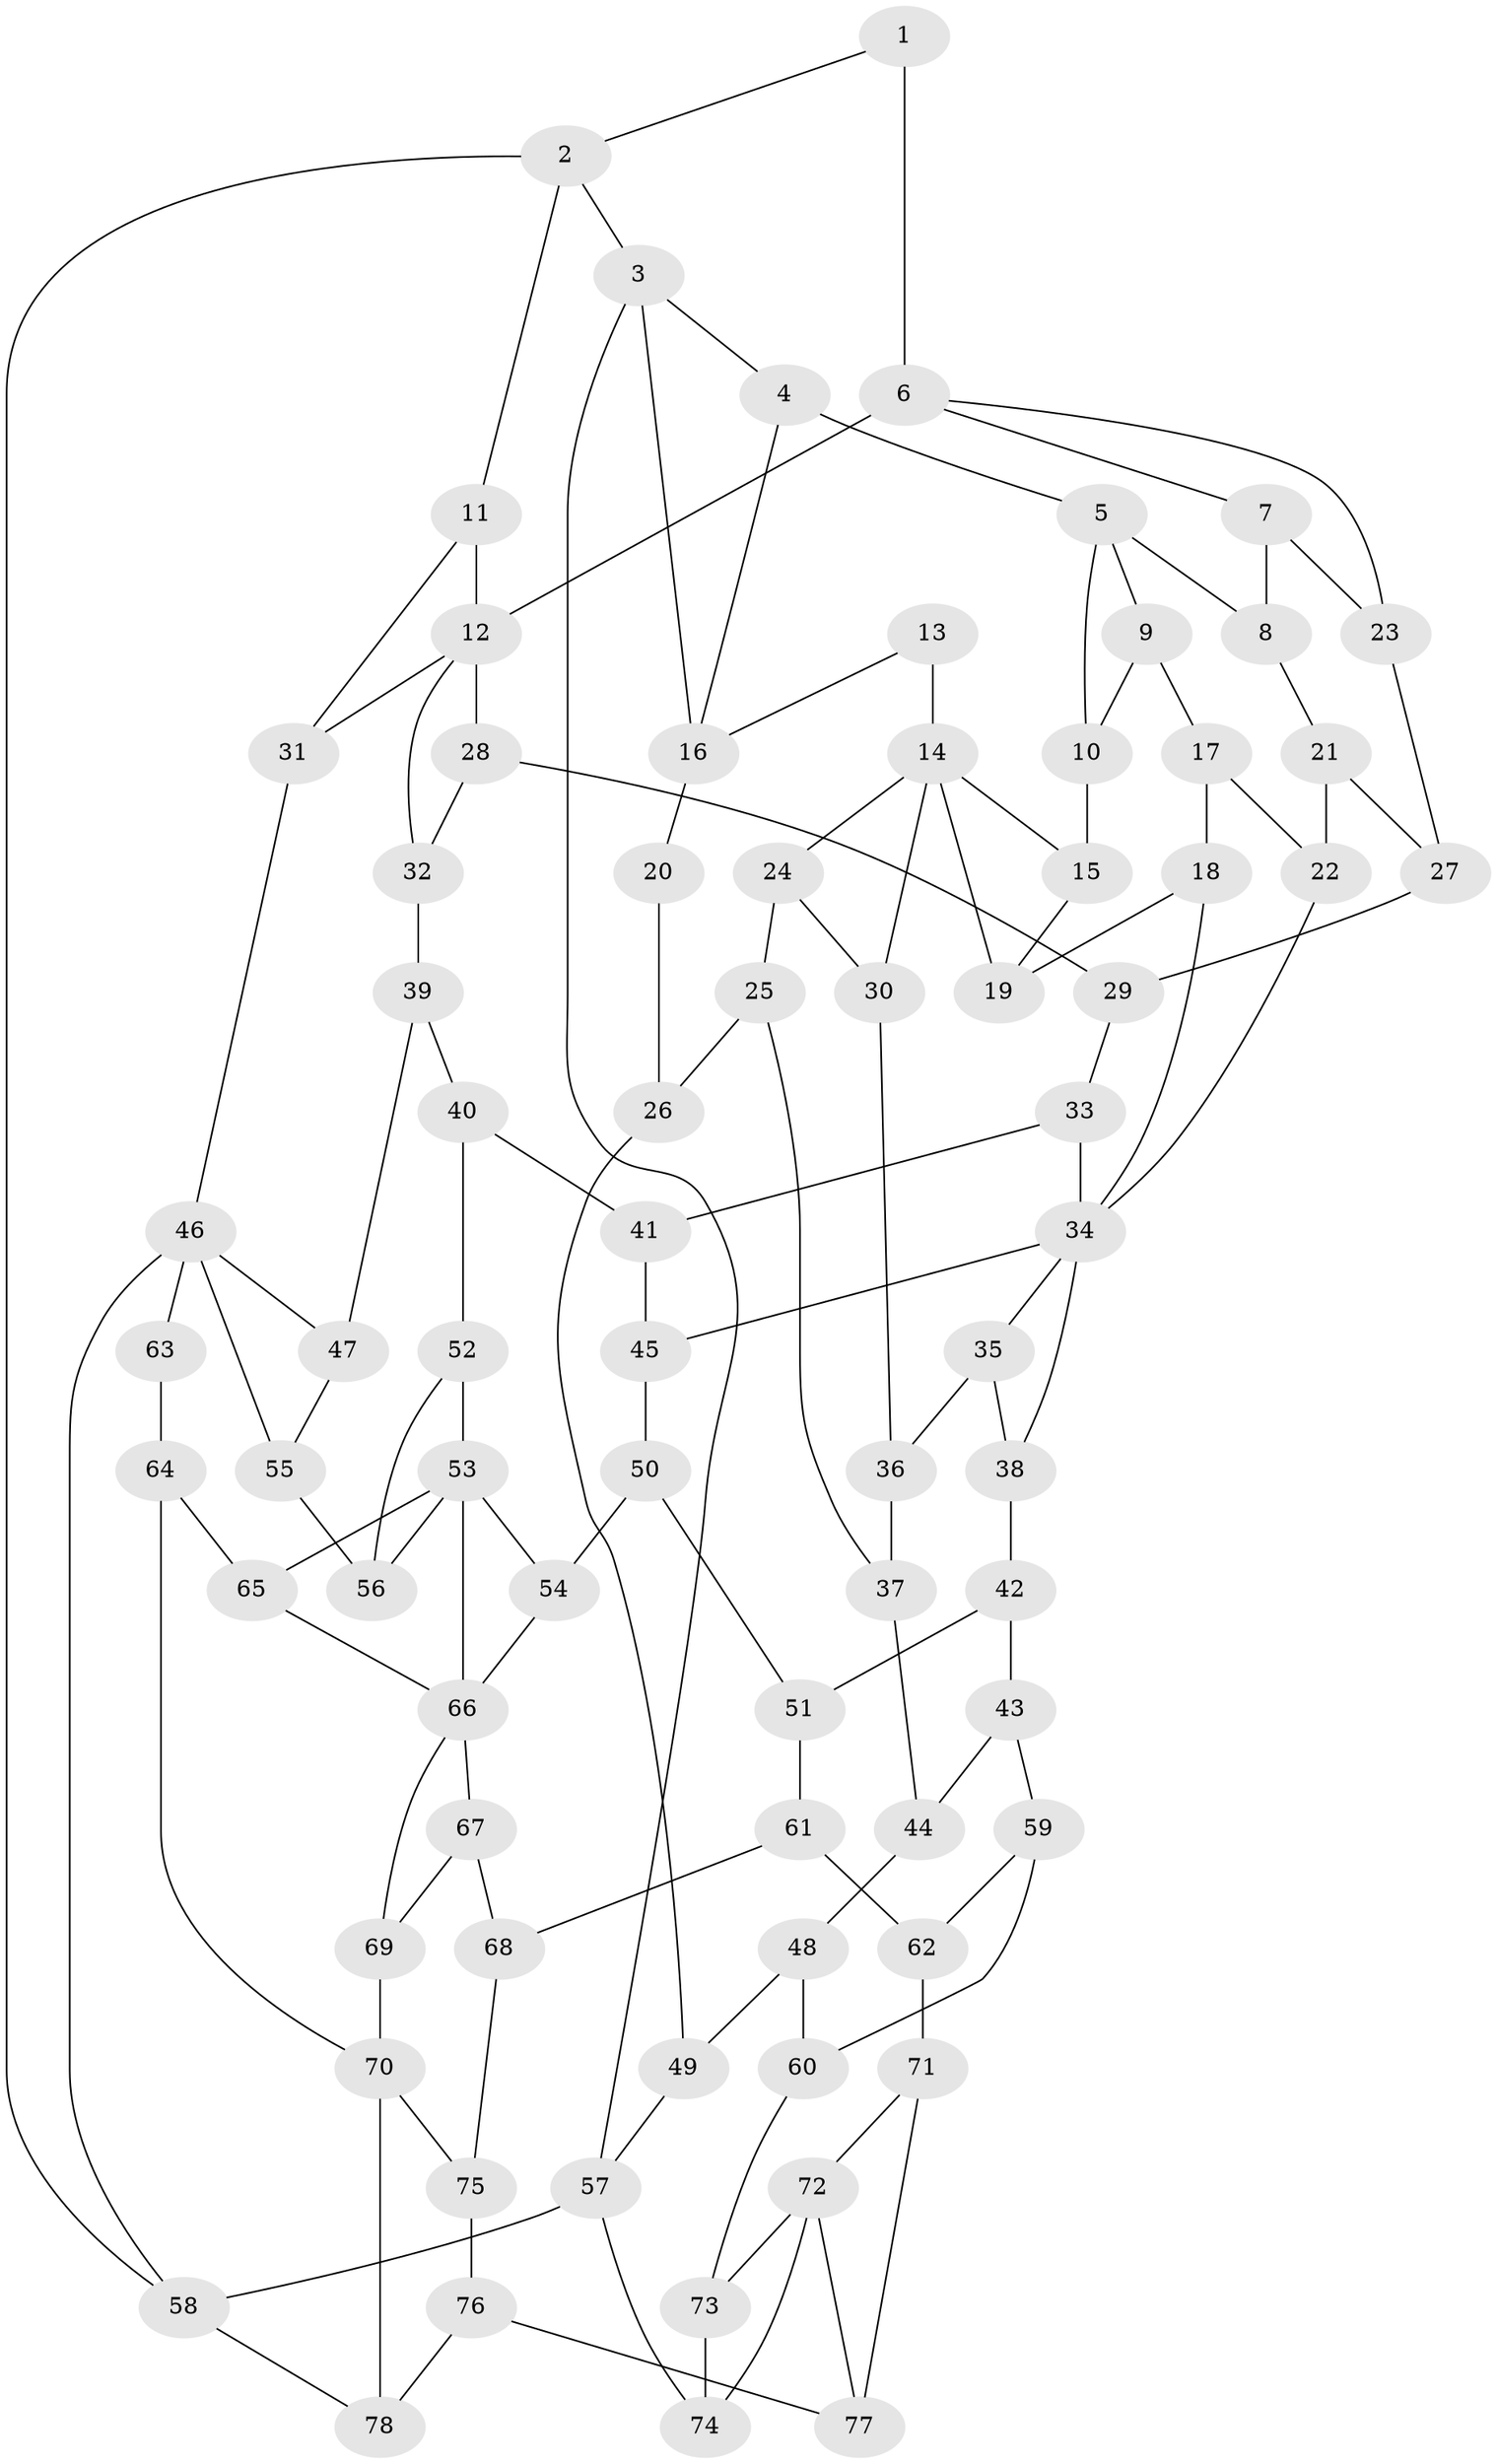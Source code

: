 // original degree distribution, {3: 0.03636363636363636, 5: 0.5818181818181818, 6: 0.2, 4: 0.18181818181818182}
// Generated by graph-tools (version 1.1) at 2025/54/03/04/25 22:54:15]
// undirected, 78 vertices, 126 edges
graph export_dot {
  node [color=gray90,style=filled];
  1;
  2;
  3;
  4;
  5;
  6;
  7;
  8;
  9;
  10;
  11;
  12;
  13;
  14;
  15;
  16;
  17;
  18;
  19;
  20;
  21;
  22;
  23;
  24;
  25;
  26;
  27;
  28;
  29;
  30;
  31;
  32;
  33;
  34;
  35;
  36;
  37;
  38;
  39;
  40;
  41;
  42;
  43;
  44;
  45;
  46;
  47;
  48;
  49;
  50;
  51;
  52;
  53;
  54;
  55;
  56;
  57;
  58;
  59;
  60;
  61;
  62;
  63;
  64;
  65;
  66;
  67;
  68;
  69;
  70;
  71;
  72;
  73;
  74;
  75;
  76;
  77;
  78;
  1 -- 2 [weight=1.0];
  1 -- 6 [weight=2.0];
  2 -- 3 [weight=1.0];
  2 -- 11 [weight=1.0];
  2 -- 58 [weight=1.0];
  3 -- 4 [weight=1.0];
  3 -- 16 [weight=1.0];
  3 -- 57 [weight=1.0];
  4 -- 5 [weight=1.0];
  4 -- 16 [weight=1.0];
  5 -- 8 [weight=1.0];
  5 -- 9 [weight=1.0];
  5 -- 10 [weight=1.0];
  6 -- 7 [weight=1.0];
  6 -- 12 [weight=2.0];
  6 -- 23 [weight=1.0];
  7 -- 8 [weight=1.0];
  7 -- 23 [weight=1.0];
  8 -- 21 [weight=1.0];
  9 -- 10 [weight=1.0];
  9 -- 17 [weight=1.0];
  10 -- 15 [weight=1.0];
  11 -- 12 [weight=1.0];
  11 -- 31 [weight=1.0];
  12 -- 28 [weight=1.0];
  12 -- 31 [weight=1.0];
  12 -- 32 [weight=1.0];
  13 -- 14 [weight=2.0];
  13 -- 16 [weight=1.0];
  14 -- 15 [weight=1.0];
  14 -- 19 [weight=1.0];
  14 -- 24 [weight=1.0];
  14 -- 30 [weight=1.0];
  15 -- 19 [weight=1.0];
  16 -- 20 [weight=2.0];
  17 -- 18 [weight=1.0];
  17 -- 22 [weight=1.0];
  18 -- 19 [weight=1.0];
  18 -- 34 [weight=1.0];
  20 -- 26 [weight=1.0];
  21 -- 22 [weight=1.0];
  21 -- 27 [weight=1.0];
  22 -- 34 [weight=1.0];
  23 -- 27 [weight=1.0];
  24 -- 25 [weight=1.0];
  24 -- 30 [weight=1.0];
  25 -- 26 [weight=1.0];
  25 -- 37 [weight=1.0];
  26 -- 49 [weight=1.0];
  27 -- 29 [weight=1.0];
  28 -- 29 [weight=1.0];
  28 -- 32 [weight=1.0];
  29 -- 33 [weight=1.0];
  30 -- 36 [weight=1.0];
  31 -- 46 [weight=1.0];
  32 -- 39 [weight=1.0];
  33 -- 34 [weight=1.0];
  33 -- 41 [weight=1.0];
  34 -- 35 [weight=1.0];
  34 -- 38 [weight=1.0];
  34 -- 45 [weight=1.0];
  35 -- 36 [weight=1.0];
  35 -- 38 [weight=1.0];
  36 -- 37 [weight=1.0];
  37 -- 44 [weight=1.0];
  38 -- 42 [weight=1.0];
  39 -- 40 [weight=1.0];
  39 -- 47 [weight=1.0];
  40 -- 41 [weight=1.0];
  40 -- 52 [weight=1.0];
  41 -- 45 [weight=1.0];
  42 -- 43 [weight=1.0];
  42 -- 51 [weight=1.0];
  43 -- 44 [weight=1.0];
  43 -- 59 [weight=1.0];
  44 -- 48 [weight=1.0];
  45 -- 50 [weight=1.0];
  46 -- 47 [weight=1.0];
  46 -- 55 [weight=1.0];
  46 -- 58 [weight=1.0];
  46 -- 63 [weight=2.0];
  47 -- 55 [weight=1.0];
  48 -- 49 [weight=1.0];
  48 -- 60 [weight=1.0];
  49 -- 57 [weight=1.0];
  50 -- 51 [weight=1.0];
  50 -- 54 [weight=1.0];
  51 -- 61 [weight=1.0];
  52 -- 53 [weight=1.0];
  52 -- 56 [weight=1.0];
  53 -- 54 [weight=1.0];
  53 -- 56 [weight=1.0];
  53 -- 65 [weight=1.0];
  53 -- 66 [weight=2.0];
  54 -- 66 [weight=1.0];
  55 -- 56 [weight=1.0];
  57 -- 58 [weight=1.0];
  57 -- 74 [weight=1.0];
  58 -- 78 [weight=1.0];
  59 -- 60 [weight=1.0];
  59 -- 62 [weight=1.0];
  60 -- 73 [weight=1.0];
  61 -- 62 [weight=1.0];
  61 -- 68 [weight=1.0];
  62 -- 71 [weight=1.0];
  63 -- 64 [weight=1.0];
  64 -- 65 [weight=1.0];
  64 -- 70 [weight=1.0];
  65 -- 66 [weight=1.0];
  66 -- 67 [weight=1.0];
  66 -- 69 [weight=1.0];
  67 -- 68 [weight=1.0];
  67 -- 69 [weight=1.0];
  68 -- 75 [weight=1.0];
  69 -- 70 [weight=1.0];
  70 -- 75 [weight=1.0];
  70 -- 78 [weight=1.0];
  71 -- 72 [weight=1.0];
  71 -- 77 [weight=1.0];
  72 -- 73 [weight=1.0];
  72 -- 74 [weight=1.0];
  72 -- 77 [weight=1.0];
  73 -- 74 [weight=1.0];
  75 -- 76 [weight=1.0];
  76 -- 77 [weight=1.0];
  76 -- 78 [weight=1.0];
}
